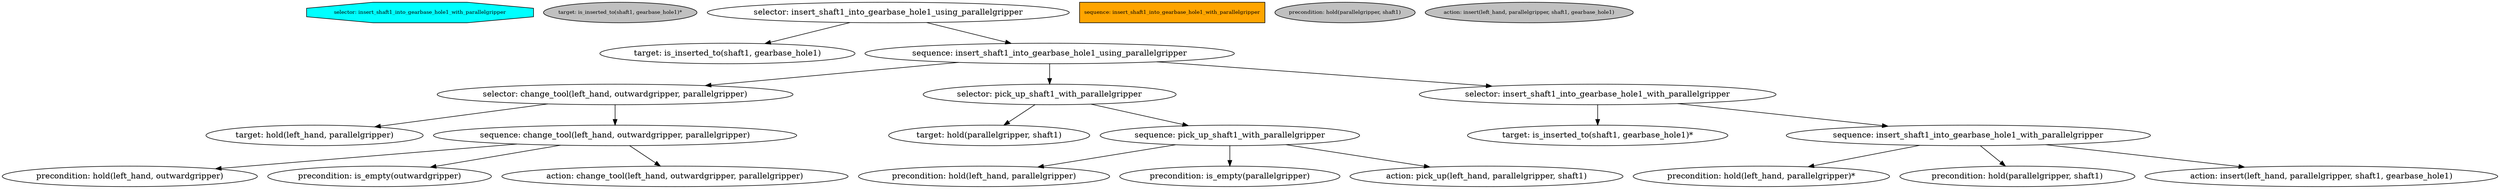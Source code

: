 digraph pastafarianism {
ordering=out;
graph [fontname="times-roman"];
node [fontname="times-roman"];
edge [fontname="times-roman"];
selector [fillcolor=cyan, fontcolor=black, fontsize=9, label="selector: insert_shaft1_into_gearbase_hole1_using_parallelgripper", shape=octagon, style=filled];
target [fillcolor=gray, fontcolor=black, fontsize=9, label="target: is_inserted_to(shaft1, gearbase_hole1)", shape=ellipse, style=filled];
"selector: insert_shaft1_into_gearbase_hole1_using_parallelgripper" -> "target: is_inserted_to(shaft1, gearbase_hole1)";
sequence [fillcolor=orange, fontcolor=black, fontsize=9, label="sequence: insert_shaft1_into_gearbase_hole1_using_parallelgripper", shape=box, style=filled];
"selector: insert_shaft1_into_gearbase_hole1_using_parallelgripper" -> "sequence: insert_shaft1_into_gearbase_hole1_using_parallelgripper";
selector [fillcolor=cyan, fontcolor=black, fontsize=9, label="selector: change_tool(left_hand, outwardgripper, parallelgripper)", shape=octagon, style=filled];
"sequence: insert_shaft1_into_gearbase_hole1_using_parallelgripper" -> "selector: change_tool(left_hand, outwardgripper, parallelgripper)";
target [fillcolor=gray, fontcolor=black, fontsize=9, label="target: hold(left_hand, parallelgripper)", shape=ellipse, style=filled];
"selector: change_tool(left_hand, outwardgripper, parallelgripper)" -> "target: hold(left_hand, parallelgripper)";
sequence [fillcolor=orange, fontcolor=black, fontsize=9, label="sequence: change_tool(left_hand, outwardgripper, parallelgripper)", shape=box, style=filled];
"selector: change_tool(left_hand, outwardgripper, parallelgripper)" -> "sequence: change_tool(left_hand, outwardgripper, parallelgripper)";
precondition [fillcolor=gray, fontcolor=black, fontsize=9, label="precondition: hold(left_hand, outwardgripper)", shape=ellipse, style=filled];
"sequence: change_tool(left_hand, outwardgripper, parallelgripper)" -> "precondition: hold(left_hand, outwardgripper)";
precondition [fillcolor=gray, fontcolor=black, fontsize=9, label="precondition: is_empty(outwardgripper)", shape=ellipse, style=filled];
"sequence: change_tool(left_hand, outwardgripper, parallelgripper)" -> "precondition: is_empty(outwardgripper)";
action [fillcolor=gray, fontcolor=black, fontsize=9, label="action: change_tool(left_hand, outwardgripper, parallelgripper)", shape=ellipse, style=filled];
"sequence: change_tool(left_hand, outwardgripper, parallelgripper)" -> "action: change_tool(left_hand, outwardgripper, parallelgripper)";
selector [fillcolor=cyan, fontcolor=black, fontsize=9, label="selector: pick_up_shaft1_with_parallelgripper", shape=octagon, style=filled];
"sequence: insert_shaft1_into_gearbase_hole1_using_parallelgripper" -> "selector: pick_up_shaft1_with_parallelgripper";
target [fillcolor=gray, fontcolor=black, fontsize=9, label="target: hold(parallelgripper, shaft1)", shape=ellipse, style=filled];
"selector: pick_up_shaft1_with_parallelgripper" -> "target: hold(parallelgripper, shaft1)";
sequence [fillcolor=orange, fontcolor=black, fontsize=9, label="sequence: pick_up_shaft1_with_parallelgripper", shape=box, style=filled];
"selector: pick_up_shaft1_with_parallelgripper" -> "sequence: pick_up_shaft1_with_parallelgripper";
precondition [fillcolor=gray, fontcolor=black, fontsize=9, label="precondition: hold(left_hand, parallelgripper)", shape=ellipse, style=filled];
"sequence: pick_up_shaft1_with_parallelgripper" -> "precondition: hold(left_hand, parallelgripper)";
precondition [fillcolor=gray, fontcolor=black, fontsize=9, label="precondition: is_empty(parallelgripper)", shape=ellipse, style=filled];
"sequence: pick_up_shaft1_with_parallelgripper" -> "precondition: is_empty(parallelgripper)";
action [fillcolor=gray, fontcolor=black, fontsize=9, label="action: pick_up(left_hand, parallelgripper, shaft1)", shape=ellipse, style=filled];
"sequence: pick_up_shaft1_with_parallelgripper" -> "action: pick_up(left_hand, parallelgripper, shaft1)";
selector [fillcolor=cyan, fontcolor=black, fontsize=9, label="selector: insert_shaft1_into_gearbase_hole1_with_parallelgripper", shape=octagon, style=filled];
"sequence: insert_shaft1_into_gearbase_hole1_using_parallelgripper" -> "selector: insert_shaft1_into_gearbase_hole1_with_parallelgripper";
target [fillcolor=gray, fontcolor=black, fontsize=9, label="target: is_inserted_to(shaft1, gearbase_hole1)*", shape=ellipse, style=filled];
"selector: insert_shaft1_into_gearbase_hole1_with_parallelgripper" -> "target: is_inserted_to(shaft1, gearbase_hole1)*";
sequence [fillcolor=orange, fontcolor=black, fontsize=9, label="sequence: insert_shaft1_into_gearbase_hole1_with_parallelgripper", shape=box, style=filled];
"selector: insert_shaft1_into_gearbase_hole1_with_parallelgripper" -> "sequence: insert_shaft1_into_gearbase_hole1_with_parallelgripper";
precondition [fillcolor=gray, fontcolor=black, fontsize=9, label="precondition: hold(left_hand, parallelgripper)*", shape=ellipse, style=filled];
"sequence: insert_shaft1_into_gearbase_hole1_with_parallelgripper" -> "precondition: hold(left_hand, parallelgripper)*";
precondition [fillcolor=gray, fontcolor=black, fontsize=9, label="precondition: hold(parallelgripper, shaft1)", shape=ellipse, style=filled];
"sequence: insert_shaft1_into_gearbase_hole1_with_parallelgripper" -> "precondition: hold(parallelgripper, shaft1)";
action [fillcolor=gray, fontcolor=black, fontsize=9, label="action: insert(left_hand, parallelgripper, shaft1, gearbase_hole1)", shape=ellipse, style=filled];
"sequence: insert_shaft1_into_gearbase_hole1_with_parallelgripper" -> "action: insert(left_hand, parallelgripper, shaft1, gearbase_hole1)";
}
